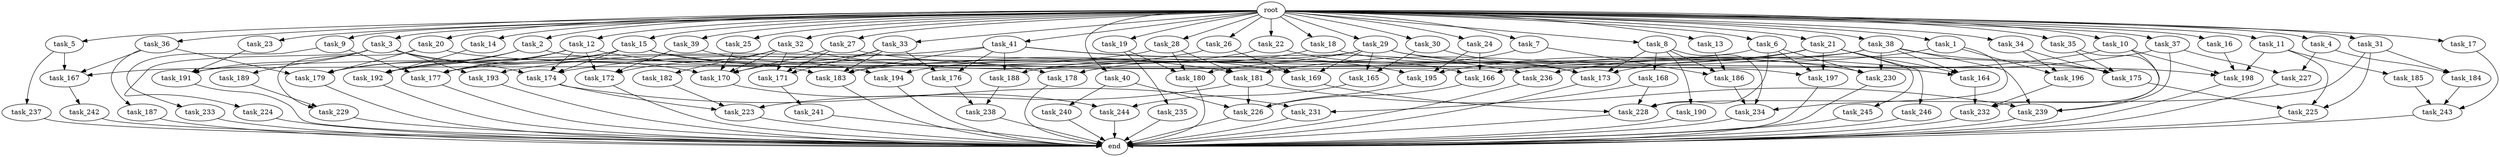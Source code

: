 digraph G {
  task_189 [size="343597383.680000"];
  task_240 [size="343597383.680000"];
  task_15 [size="10.240000"];
  task_229 [size="6356551598.080000"];
  task_175 [size="17351667875.840000"];
  task_9 [size="10.240000"];
  task_40 [size="10.240000"];
  task_183 [size="21045339750.400002"];
  task_4 [size="10.240000"];
  task_179 [size="19756849561.600002"];
  task_166 [size="6614249635.840000"];
  task_13 [size="10.240000"];
  task_14 [size="10.240000"];
  task_174 [size="17265768529.920002"];
  task_3 [size="10.240000"];
  task_235 [size="1374389534.720000"];
  task_192 [size="15805479649.280001"];
  task_5 [size="10.240000"];
  task_169 [size="7215545057.280000"];
  task_20 [size="10.240000"];
  task_185 [size="4209067950.080000"];
  task_231 [size="7645041786.880000"];
  task_26 [size="10.240000"];
  task_28 [size="10.240000"];
  task_41 [size="10.240000"];
  task_233 [size="773094113.280000"];
  task_2 [size="10.240000"];
  task_186 [size="10050223472.639999"];
  task_172 [size="14860586844.160000"];
  task_7 [size="10.240000"];
  task_176 [size="8589934592.000000"];
  task_25 [size="10.240000"];
  task_190 [size="4209067950.080000"];
  task_31 [size="10.240000"];
  task_188 [size="4466765987.840000"];
  task_232 [size="15547781611.520000"];
  task_191 [size="9277129359.360001"];
  task_23 [size="10.240000"];
  task_165 [size="7301444403.200000"];
  task_194 [size="1116691496.960000"];
  task_238 [size="9964324126.719999"];
  task_193 [size="3435973836.800000"];
  task_237 [size="8589934592.000000"];
  task_224 [size="343597383.680000"];
  task_29 [size="10.240000"];
  task_1 [size="10.240000"];
  task_197 [size="16492674416.639999"];
  task_195 [size="9363028705.280001"];
  task_173 [size="18038862643.200001"];
  task_246 [size="5497558138.880000"];
  task_236 [size="7301444403.200000"];
  task_223 [size="14087492730.880001"];
  task_198 [size="15290083573.760000"];
  task_184 [size="9363028705.280001"];
  task_244 [size="8933531975.680000"];
  task_24 [size="10.240000"];
  task_18 [size="10.240000"];
  task_181 [size="13228499271.680000"];
  task_167 [size="12025908428.800001"];
  task_243 [size="8074538516.480000"];
  task_226 [size="10307921510.400000"];
  task_242 [size="4209067950.080000"];
  task_170 [size="16922171146.240000"];
  task_245 [size="5497558138.880000"];
  task_32 [size="10.240000"];
  task_12 [size="10.240000"];
  task_230 [size="6184752906.240000"];
  task_22 [size="10.240000"];
  task_19 [size="10.240000"];
  task_168 [size="4209067950.080000"];
  task_21 [size="10.240000"];
  task_177 [size="17093969838.080000"];
  task_164 [size="6184752906.240000"];
  task_16 [size="10.240000"];
  task_30 [size="10.240000"];
  task_39 [size="10.240000"];
  task_8 [size="10.240000"];
  task_34 [size="10.240000"];
  task_180 [size="2491081031.680000"];
  root [size="0.000000"];
  task_17 [size="10.240000"];
  end [size="0.000000"];
  task_178 [size="8933531975.680000"];
  task_10 [size="10.240000"];
  task_27 [size="10.240000"];
  task_182 [size="5497558138.880000"];
  task_6 [size="10.240000"];
  task_37 [size="10.240000"];
  task_35 [size="10.240000"];
  task_33 [size="10.240000"];
  task_241 [size="773094113.280000"];
  task_225 [size="21388937134.080002"];
  task_239 [size="11854109736.960001"];
  task_228 [size="17609365913.599998"];
  task_38 [size="10.240000"];
  task_234 [size="12799002542.080000"];
  task_196 [size="14087492730.880001"];
  task_171 [size="15204184227.840000"];
  task_187 [size="3092376453.120000"];
  task_11 [size="10.240000"];
  task_227 [size="4982162063.360000"];
  task_36 [size="10.240000"];

  task_189 -> task_229 [size="209715200.000000"];
  task_240 -> end [size="1.000000"];
  task_15 -> task_179 [size="679477248.000000"];
  task_15 -> task_183 [size="679477248.000000"];
  task_15 -> task_177 [size="679477248.000000"];
  task_15 -> task_181 [size="679477248.000000"];
  task_15 -> task_174 [size="679477248.000000"];
  task_229 -> end [size="1.000000"];
  task_175 -> task_225 [size="838860800.000000"];
  task_9 -> task_233 [size="75497472.000000"];
  task_9 -> task_177 [size="75497472.000000"];
  task_40 -> task_226 [size="33554432.000000"];
  task_40 -> task_240 [size="33554432.000000"];
  task_183 -> end [size="1.000000"];
  task_4 -> task_227 [size="75497472.000000"];
  task_4 -> task_184 [size="75497472.000000"];
  task_179 -> end [size="1.000000"];
  task_166 -> task_226 [size="536870912.000000"];
  task_13 -> task_186 [size="536870912.000000"];
  task_14 -> task_192 [size="134217728.000000"];
  task_174 -> task_223 [size="536870912.000000"];
  task_174 -> task_231 [size="536870912.000000"];
  task_3 -> task_189 [size="33554432.000000"];
  task_3 -> task_224 [size="33554432.000000"];
  task_3 -> task_174 [size="33554432.000000"];
  task_3 -> task_191 [size="33554432.000000"];
  task_3 -> task_193 [size="33554432.000000"];
  task_3 -> task_170 [size="33554432.000000"];
  task_235 -> end [size="1.000000"];
  task_192 -> end [size="1.000000"];
  task_5 -> task_167 [size="838860800.000000"];
  task_5 -> task_237 [size="838860800.000000"];
  task_169 -> task_228 [size="134217728.000000"];
  task_20 -> task_198 [size="411041792.000000"];
  task_20 -> task_179 [size="411041792.000000"];
  task_20 -> task_229 [size="411041792.000000"];
  task_185 -> task_243 [size="679477248.000000"];
  task_231 -> end [size="1.000000"];
  task_26 -> task_169 [size="134217728.000000"];
  task_26 -> task_174 [size="134217728.000000"];
  task_28 -> task_180 [size="75497472.000000"];
  task_28 -> task_177 [size="75497472.000000"];
  task_28 -> task_181 [size="75497472.000000"];
  task_41 -> task_188 [size="301989888.000000"];
  task_41 -> task_183 [size="301989888.000000"];
  task_41 -> task_195 [size="301989888.000000"];
  task_41 -> task_236 [size="301989888.000000"];
  task_41 -> task_176 [size="301989888.000000"];
  task_41 -> task_193 [size="301989888.000000"];
  task_233 -> end [size="1.000000"];
  task_2 -> task_197 [size="536870912.000000"];
  task_2 -> task_179 [size="536870912.000000"];
  task_2 -> task_192 [size="536870912.000000"];
  task_186 -> task_234 [size="301989888.000000"];
  task_172 -> end [size="1.000000"];
  task_7 -> task_180 [size="33554432.000000"];
  task_7 -> task_186 [size="33554432.000000"];
  task_176 -> task_238 [size="838860800.000000"];
  task_25 -> task_170 [size="134217728.000000"];
  task_190 -> end [size="1.000000"];
  task_31 -> task_225 [size="838860800.000000"];
  task_31 -> task_228 [size="838860800.000000"];
  task_31 -> task_184 [size="838860800.000000"];
  task_188 -> task_238 [size="134217728.000000"];
  task_232 -> end [size="1.000000"];
  task_191 -> end [size="1.000000"];
  task_23 -> task_191 [size="838860800.000000"];
  task_165 -> task_244 [size="33554432.000000"];
  task_194 -> end [size="1.000000"];
  task_238 -> end [size="1.000000"];
  task_193 -> end [size="1.000000"];
  task_237 -> end [size="1.000000"];
  task_224 -> end [size="1.000000"];
  task_29 -> task_167 [size="33554432.000000"];
  task_29 -> task_178 [size="33554432.000000"];
  task_29 -> task_169 [size="33554432.000000"];
  task_29 -> task_230 [size="33554432.000000"];
  task_29 -> task_164 [size="33554432.000000"];
  task_29 -> task_165 [size="33554432.000000"];
  task_1 -> task_196 [size="536870912.000000"];
  task_1 -> task_195 [size="536870912.000000"];
  task_1 -> task_234 [size="536870912.000000"];
  task_197 -> end [size="1.000000"];
  task_195 -> task_226 [size="134217728.000000"];
  task_173 -> end [size="1.000000"];
  task_246 -> end [size="1.000000"];
  task_236 -> end [size="1.000000"];
  task_223 -> end [size="1.000000"];
  task_198 -> end [size="1.000000"];
  task_184 -> task_243 [size="75497472.000000"];
  task_244 -> end [size="1.000000"];
  task_24 -> task_195 [size="75497472.000000"];
  task_24 -> task_166 [size="75497472.000000"];
  task_18 -> task_188 [size="134217728.000000"];
  task_18 -> task_173 [size="134217728.000000"];
  task_181 -> task_223 [size="301989888.000000"];
  task_181 -> task_239 [size="301989888.000000"];
  task_181 -> task_226 [size="301989888.000000"];
  task_167 -> task_242 [size="411041792.000000"];
  task_243 -> end [size="1.000000"];
  task_226 -> end [size="1.000000"];
  task_242 -> end [size="1.000000"];
  task_170 -> task_244 [size="838860800.000000"];
  task_245 -> end [size="1.000000"];
  task_32 -> task_169 [size="536870912.000000"];
  task_32 -> task_182 [size="536870912.000000"];
  task_32 -> task_171 [size="536870912.000000"];
  task_32 -> task_170 [size="536870912.000000"];
  task_32 -> task_172 [size="536870912.000000"];
  task_12 -> task_178 [size="838860800.000000"];
  task_12 -> task_192 [size="838860800.000000"];
  task_12 -> task_177 [size="838860800.000000"];
  task_12 -> task_172 [size="838860800.000000"];
  task_12 -> task_174 [size="838860800.000000"];
  task_230 -> end [size="1.000000"];
  task_22 -> task_166 [size="33554432.000000"];
  task_22 -> task_194 [size="33554432.000000"];
  task_19 -> task_180 [size="134217728.000000"];
  task_19 -> task_235 [size="134217728.000000"];
  task_168 -> task_231 [size="209715200.000000"];
  task_168 -> task_228 [size="209715200.000000"];
  task_21 -> task_197 [size="536870912.000000"];
  task_21 -> task_181 [size="536870912.000000"];
  task_21 -> task_173 [size="536870912.000000"];
  task_21 -> task_246 [size="536870912.000000"];
  task_21 -> task_164 [size="536870912.000000"];
  task_21 -> task_245 [size="536870912.000000"];
  task_177 -> end [size="1.000000"];
  task_164 -> task_232 [size="679477248.000000"];
  task_16 -> task_198 [size="134217728.000000"];
  task_30 -> task_165 [size="679477248.000000"];
  task_30 -> task_173 [size="679477248.000000"];
  task_39 -> task_172 [size="75497472.000000"];
  task_39 -> task_194 [size="75497472.000000"];
  task_8 -> task_168 [size="411041792.000000"];
  task_8 -> task_186 [size="411041792.000000"];
  task_8 -> task_190 [size="411041792.000000"];
  task_8 -> task_173 [size="411041792.000000"];
  task_8 -> task_234 [size="411041792.000000"];
  task_34 -> task_196 [size="838860800.000000"];
  task_34 -> task_175 [size="838860800.000000"];
  task_180 -> end [size="1.000000"];
  root -> task_39 [size="1.000000"];
  root -> task_26 [size="1.000000"];
  root -> task_8 [size="1.000000"];
  root -> task_34 [size="1.000000"];
  root -> task_28 [size="1.000000"];
  root -> task_15 [size="1.000000"];
  root -> task_2 [size="1.000000"];
  root -> task_17 [size="1.000000"];
  root -> task_9 [size="1.000000"];
  root -> task_6 [size="1.000000"];
  root -> task_40 [size="1.000000"];
  root -> task_10 [size="1.000000"];
  root -> task_27 [size="1.000000"];
  root -> task_7 [size="1.000000"];
  root -> task_4 [size="1.000000"];
  root -> task_24 [size="1.000000"];
  root -> task_25 [size="1.000000"];
  root -> task_18 [size="1.000000"];
  root -> task_33 [size="1.000000"];
  root -> task_35 [size="1.000000"];
  root -> task_13 [size="1.000000"];
  root -> task_31 [size="1.000000"];
  root -> task_14 [size="1.000000"];
  root -> task_1 [size="1.000000"];
  root -> task_23 [size="1.000000"];
  root -> task_11 [size="1.000000"];
  root -> task_3 [size="1.000000"];
  root -> task_37 [size="1.000000"];
  root -> task_20 [size="1.000000"];
  root -> task_29 [size="1.000000"];
  root -> task_32 [size="1.000000"];
  root -> task_5 [size="1.000000"];
  root -> task_12 [size="1.000000"];
  root -> task_38 [size="1.000000"];
  root -> task_22 [size="1.000000"];
  root -> task_19 [size="1.000000"];
  root -> task_41 [size="1.000000"];
  root -> task_36 [size="1.000000"];
  root -> task_21 [size="1.000000"];
  root -> task_16 [size="1.000000"];
  root -> task_30 [size="1.000000"];
  task_17 -> task_243 [size="33554432.000000"];
  task_178 -> end [size="1.000000"];
  task_10 -> task_198 [size="536870912.000000"];
  task_10 -> task_232 [size="536870912.000000"];
  task_10 -> task_166 [size="536870912.000000"];
  task_27 -> task_175 [size="411041792.000000"];
  task_27 -> task_171 [size="411041792.000000"];
  task_27 -> task_170 [size="411041792.000000"];
  task_182 -> task_223 [size="536870912.000000"];
  task_6 -> task_197 [size="536870912.000000"];
  task_6 -> task_228 [size="536870912.000000"];
  task_6 -> task_183 [size="536870912.000000"];
  task_6 -> task_230 [size="536870912.000000"];
  task_37 -> task_236 [size="411041792.000000"];
  task_37 -> task_227 [size="411041792.000000"];
  task_37 -> task_239 [size="411041792.000000"];
  task_35 -> task_239 [size="411041792.000000"];
  task_35 -> task_175 [size="411041792.000000"];
  task_33 -> task_176 [size="536870912.000000"];
  task_33 -> task_183 [size="536870912.000000"];
  task_33 -> task_171 [size="536870912.000000"];
  task_33 -> task_170 [size="536870912.000000"];
  task_241 -> end [size="1.000000"];
  task_225 -> end [size="1.000000"];
  task_239 -> end [size="1.000000"];
  task_228 -> end [size="1.000000"];
  task_38 -> task_239 [size="33554432.000000"];
  task_38 -> task_192 [size="33554432.000000"];
  task_38 -> task_191 [size="33554432.000000"];
  task_38 -> task_175 [size="33554432.000000"];
  task_38 -> task_230 [size="33554432.000000"];
  task_38 -> task_164 [size="33554432.000000"];
  task_234 -> end [size="1.000000"];
  task_196 -> task_232 [size="301989888.000000"];
  task_171 -> task_241 [size="75497472.000000"];
  task_187 -> end [size="1.000000"];
  task_11 -> task_198 [size="411041792.000000"];
  task_11 -> task_225 [size="411041792.000000"];
  task_11 -> task_185 [size="411041792.000000"];
  task_227 -> end [size="1.000000"];
  task_36 -> task_167 [size="301989888.000000"];
  task_36 -> task_179 [size="301989888.000000"];
  task_36 -> task_187 [size="301989888.000000"];
}
